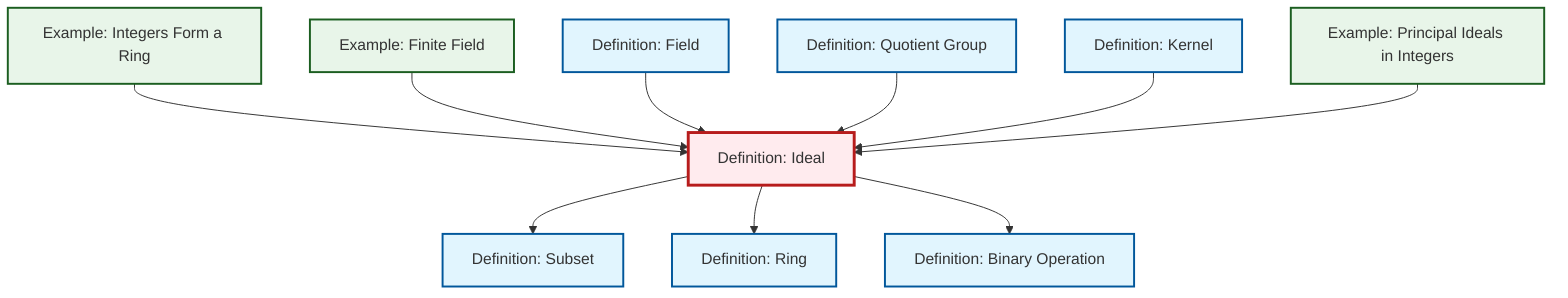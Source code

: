 graph TD
    classDef definition fill:#e1f5fe,stroke:#01579b,stroke-width:2px
    classDef theorem fill:#f3e5f5,stroke:#4a148c,stroke-width:2px
    classDef axiom fill:#fff3e0,stroke:#e65100,stroke-width:2px
    classDef example fill:#e8f5e9,stroke:#1b5e20,stroke-width:2px
    classDef current fill:#ffebee,stroke:#b71c1c,stroke-width:3px
    def-quotient-group["Definition: Quotient Group"]:::definition
    def-ideal["Definition: Ideal"]:::definition
    def-kernel["Definition: Kernel"]:::definition
    ex-finite-field["Example: Finite Field"]:::example
    def-field["Definition: Field"]:::definition
    def-subset["Definition: Subset"]:::definition
    def-ring["Definition: Ring"]:::definition
    def-binary-operation["Definition: Binary Operation"]:::definition
    ex-principal-ideal["Example: Principal Ideals in Integers"]:::example
    ex-integers-ring["Example: Integers Form a Ring"]:::example
    ex-integers-ring --> def-ideal
    ex-finite-field --> def-ideal
    def-ideal --> def-subset
    def-ideal --> def-ring
    def-field --> def-ideal
    def-quotient-group --> def-ideal
    def-kernel --> def-ideal
    def-ideal --> def-binary-operation
    ex-principal-ideal --> def-ideal
    class def-ideal current